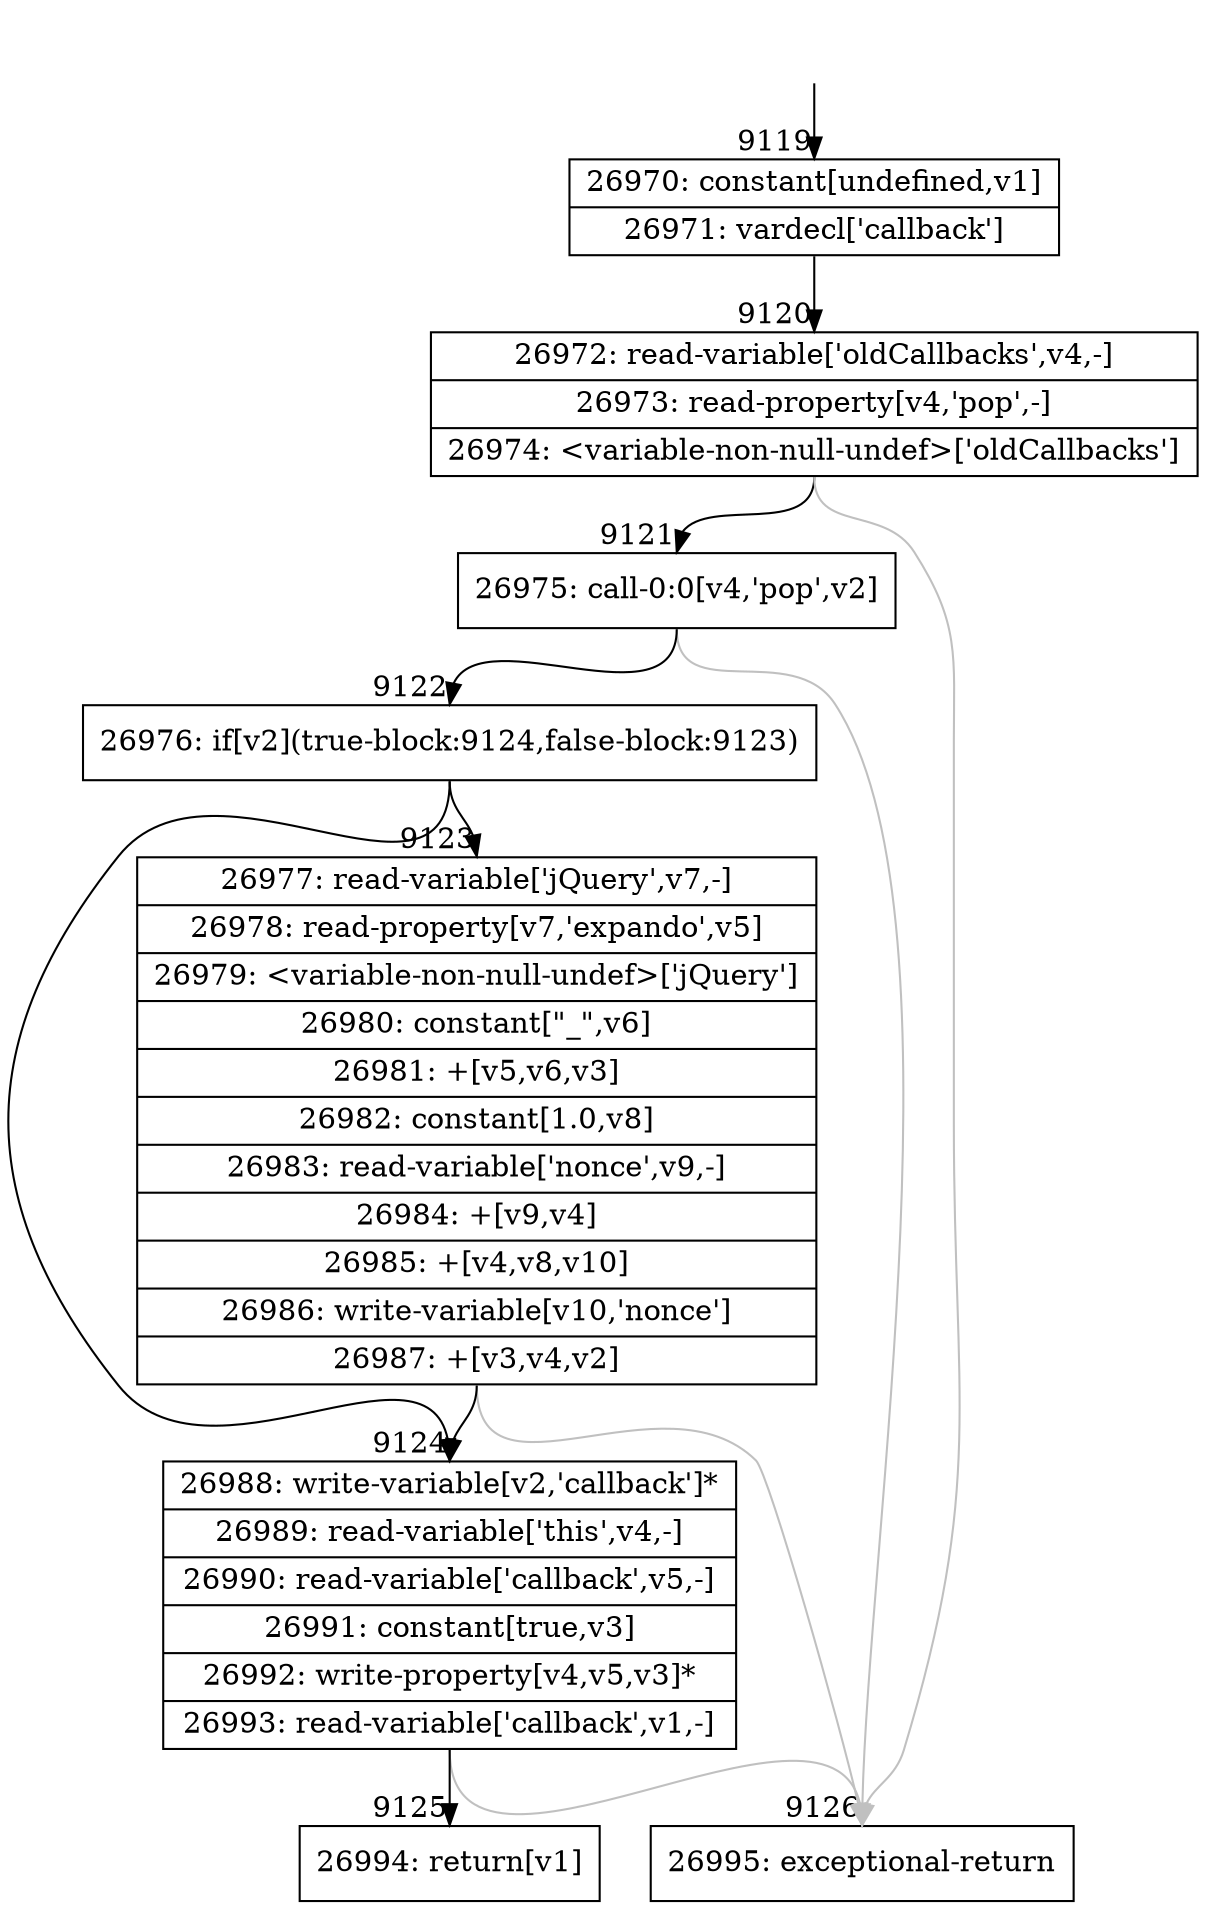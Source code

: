 digraph {
rankdir="TD"
BB_entry565[shape=none,label=""];
BB_entry565 -> BB9119 [tailport=s, headport=n, headlabel="    9119"]
BB9119 [shape=record label="{26970: constant[undefined,v1]|26971: vardecl['callback']}" ] 
BB9119 -> BB9120 [tailport=s, headport=n, headlabel="      9120"]
BB9120 [shape=record label="{26972: read-variable['oldCallbacks',v4,-]|26973: read-property[v4,'pop',-]|26974: \<variable-non-null-undef\>['oldCallbacks']}" ] 
BB9120 -> BB9121 [tailport=s, headport=n, headlabel="      9121"]
BB9120 -> BB9126 [tailport=s, headport=n, color=gray, headlabel="      9126"]
BB9121 [shape=record label="{26975: call-0:0[v4,'pop',v2]}" ] 
BB9121 -> BB9122 [tailport=s, headport=n, headlabel="      9122"]
BB9121 -> BB9126 [tailport=s, headport=n, color=gray]
BB9122 [shape=record label="{26976: if[v2](true-block:9124,false-block:9123)}" ] 
BB9122 -> BB9124 [tailport=s, headport=n, headlabel="      9124"]
BB9122 -> BB9123 [tailport=s, headport=n, headlabel="      9123"]
BB9123 [shape=record label="{26977: read-variable['jQuery',v7,-]|26978: read-property[v7,'expando',v5]|26979: \<variable-non-null-undef\>['jQuery']|26980: constant[\"_\",v6]|26981: +[v5,v6,v3]|26982: constant[1.0,v8]|26983: read-variable['nonce',v9,-]|26984: +[v9,v4]|26985: +[v4,v8,v10]|26986: write-variable[v10,'nonce']|26987: +[v3,v4,v2]}" ] 
BB9123 -> BB9124 [tailport=s, headport=n]
BB9123 -> BB9126 [tailport=s, headport=n, color=gray]
BB9124 [shape=record label="{26988: write-variable[v2,'callback']*|26989: read-variable['this',v4,-]|26990: read-variable['callback',v5,-]|26991: constant[true,v3]|26992: write-property[v4,v5,v3]*|26993: read-variable['callback',v1,-]}" ] 
BB9124 -> BB9125 [tailport=s, headport=n, headlabel="      9125"]
BB9124 -> BB9126 [tailport=s, headport=n, color=gray]
BB9125 [shape=record label="{26994: return[v1]}" ] 
BB9126 [shape=record label="{26995: exceptional-return}" ] 
}
